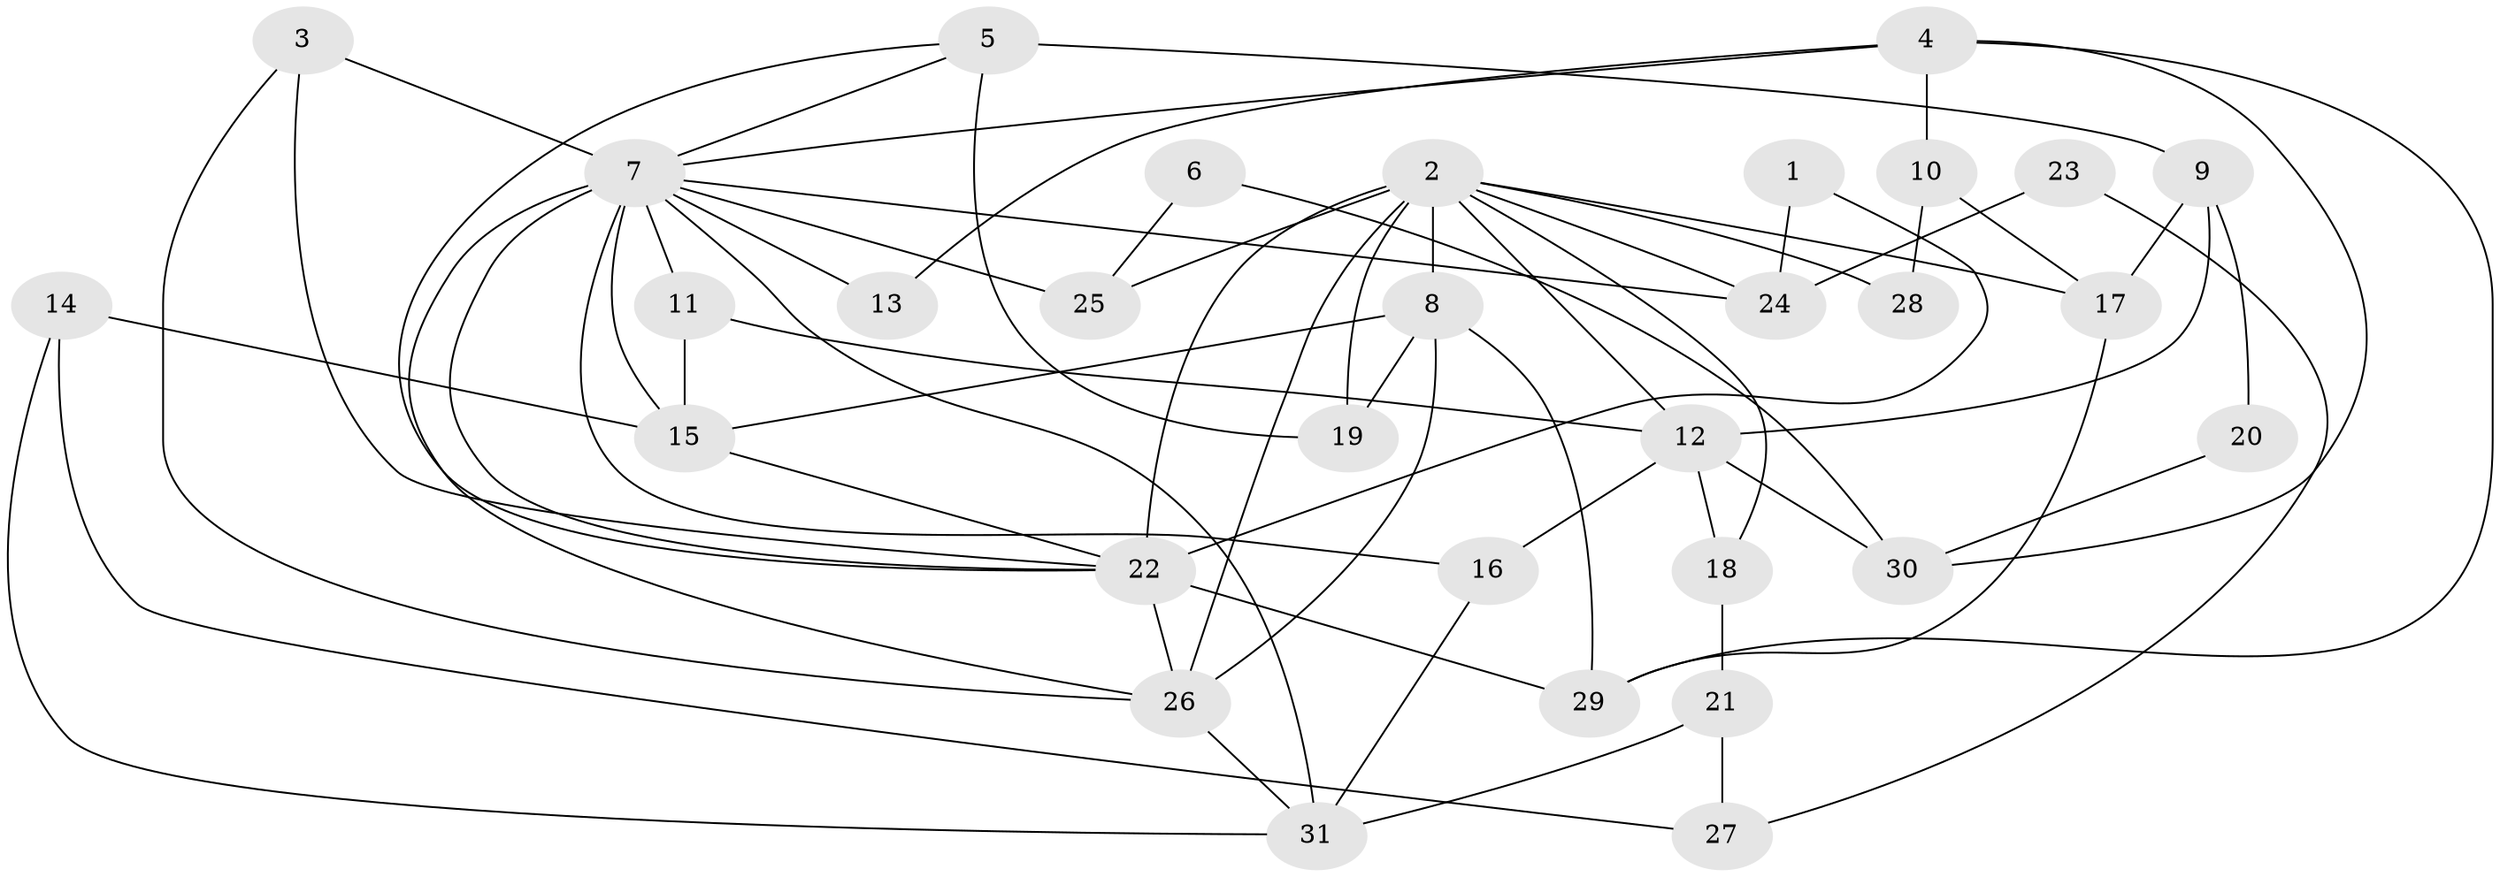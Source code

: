 // original degree distribution, {2: 0.14, 4: 0.34, 3: 0.24, 5: 0.1, 6: 0.12, 7: 0.06}
// Generated by graph-tools (version 1.1) at 2025/51/03/04/25 22:51:12]
// undirected, 31 vertices, 64 edges
graph export_dot {
  node [color=gray90,style=filled];
  1;
  2;
  3;
  4;
  5;
  6;
  7;
  8;
  9;
  10;
  11;
  12;
  13;
  14;
  15;
  16;
  17;
  18;
  19;
  20;
  21;
  22;
  23;
  24;
  25;
  26;
  27;
  28;
  29;
  30;
  31;
  1 -- 22 [weight=1.0];
  1 -- 24 [weight=1.0];
  2 -- 8 [weight=2.0];
  2 -- 12 [weight=1.0];
  2 -- 17 [weight=1.0];
  2 -- 18 [weight=1.0];
  2 -- 19 [weight=1.0];
  2 -- 22 [weight=2.0];
  2 -- 24 [weight=3.0];
  2 -- 25 [weight=1.0];
  2 -- 26 [weight=3.0];
  2 -- 28 [weight=2.0];
  3 -- 7 [weight=2.0];
  3 -- 22 [weight=1.0];
  3 -- 26 [weight=2.0];
  4 -- 7 [weight=1.0];
  4 -- 10 [weight=1.0];
  4 -- 13 [weight=1.0];
  4 -- 29 [weight=1.0];
  4 -- 30 [weight=1.0];
  5 -- 7 [weight=1.0];
  5 -- 9 [weight=1.0];
  5 -- 19 [weight=2.0];
  5 -- 22 [weight=1.0];
  6 -- 25 [weight=1.0];
  6 -- 30 [weight=1.0];
  7 -- 11 [weight=1.0];
  7 -- 13 [weight=1.0];
  7 -- 15 [weight=1.0];
  7 -- 16 [weight=1.0];
  7 -- 22 [weight=1.0];
  7 -- 24 [weight=1.0];
  7 -- 25 [weight=1.0];
  7 -- 26 [weight=2.0];
  7 -- 31 [weight=1.0];
  8 -- 15 [weight=1.0];
  8 -- 19 [weight=1.0];
  8 -- 26 [weight=1.0];
  8 -- 29 [weight=2.0];
  9 -- 12 [weight=1.0];
  9 -- 17 [weight=1.0];
  9 -- 20 [weight=1.0];
  10 -- 17 [weight=1.0];
  10 -- 28 [weight=1.0];
  11 -- 12 [weight=1.0];
  11 -- 15 [weight=1.0];
  12 -- 16 [weight=1.0];
  12 -- 18 [weight=1.0];
  12 -- 30 [weight=1.0];
  14 -- 15 [weight=1.0];
  14 -- 27 [weight=1.0];
  14 -- 31 [weight=1.0];
  15 -- 22 [weight=1.0];
  16 -- 31 [weight=1.0];
  17 -- 29 [weight=1.0];
  18 -- 21 [weight=1.0];
  20 -- 30 [weight=1.0];
  21 -- 27 [weight=1.0];
  21 -- 31 [weight=1.0];
  22 -- 26 [weight=1.0];
  22 -- 29 [weight=1.0];
  23 -- 24 [weight=1.0];
  23 -- 27 [weight=1.0];
  26 -- 31 [weight=1.0];
}
